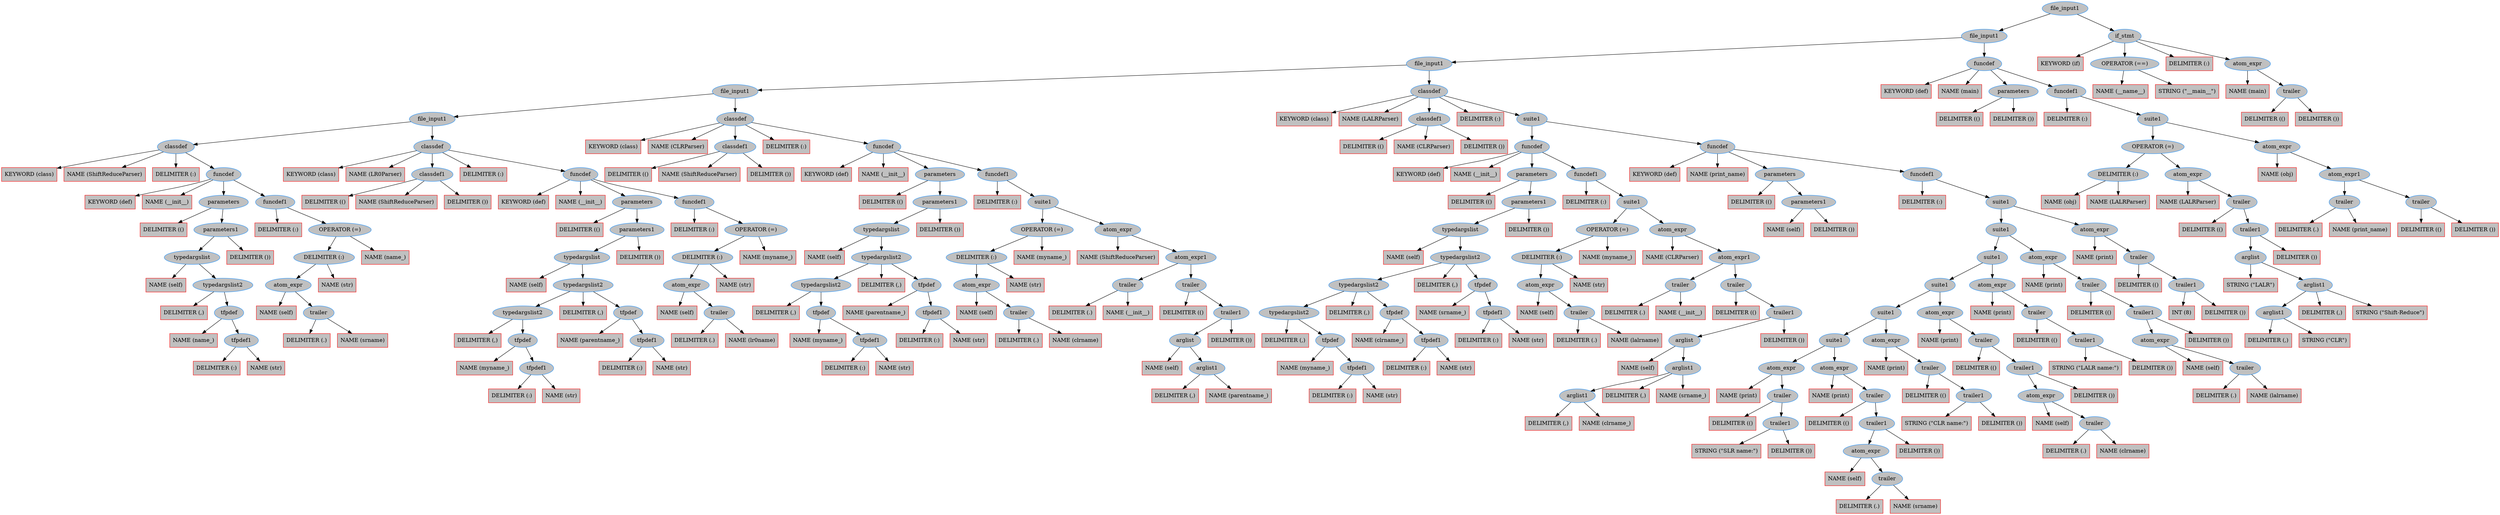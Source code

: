 digraph ParseTree {
"0x57b868eef510"[label="file_input1" shape=ellipse style=filled color="dodgerblue" fillcolor="grey"];

"0x57b868eef510" -> "0x57b868eed8f0";
"0x57b868eed8f0"[label="file_input1" shape=ellipse style=filled color="dodgerblue" fillcolor="grey"];

"0x57b868eed8f0" -> "0x57b868ee9060";
"0x57b868ee9060"[label="file_input1" shape=ellipse style=filled color="dodgerblue" fillcolor="grey"];

"0x57b868ee9060" -> "0x57b868ed6e90";
"0x57b868ed6e90"[label="file_input1" shape=ellipse style=filled color="dodgerblue" fillcolor="grey"];

"0x57b868ed6e90" -> "0x57b868ecfef0";
"0x57b868ecfef0"[label="file_input1" shape=ellipse style=filled color="dodgerblue" fillcolor="grey"];

"0x57b868ecfef0" -> "0x57b868ecac90";
"0x57b868ecac90"[label="classdef" shape=ellipse style=filled color="dodgerblue" fillcolor="grey"];

"0x57b868ecac90" -> "0x57b868eca8e0";
"0x57b868eca8e0"[label="KEYWORD (class)" shape=box style=filled color="red" fillcolor="grey"];

"0x57b868ecac90" -> "0x57b868eca9a0";
"0x57b868eca9a0"[label="NAME (ShiftReduceParser)" shape=box style=filled color="red" fillcolor="grey"];

"0x57b868ecac90" -> "0x57b868ecaac0";
"0x57b868ecaac0"[label="DELIMITER (:)" shape=box style=filled color="red" fillcolor="grey"];

"0x57b868ecac90" -> "0x57b868eca800";
"0x57b868eca800"[label="funcdef" shape=ellipse style=filled color="dodgerblue" fillcolor="grey"];

"0x57b868eca800" -> "0x57b868eca260";
"0x57b868eca260"[label="KEYWORD (def)" shape=box style=filled color="red" fillcolor="grey"];

"0x57b868eca800" -> "0x57b868eca320";
"0x57b868eca320"[label="NAME (__init__)" shape=box style=filled color="red" fillcolor="grey"];

"0x57b868eca800" -> "0x57b868ec80b0";
"0x57b868ec80b0"[label="parameters" shape=ellipse style=filled color="dodgerblue" fillcolor="grey"];

"0x57b868ec80b0" -> "0x57b868ec7ff0";
"0x57b868ec7ff0"[label="DELIMITER (()" shape=box style=filled color="red" fillcolor="grey"];

"0x57b868ec80b0" -> "0x57b868ec7f30";
"0x57b868ec7f30"[label="parameters1" shape=ellipse style=filled color="dodgerblue" fillcolor="grey"];

"0x57b868ec7f30" -> "0x57b868ec7d80";
"0x57b868ec7d80"[label="typedargslist" shape=ellipse style=filled color="dodgerblue" fillcolor="grey"];

"0x57b868ec7d80" -> "0x57b868ec7030";
"0x57b868ec7030"[label="NAME (self)" shape=box style=filled color="red" fillcolor="grey"];

"0x57b868ec7d80" -> "0x57b868ec7c50";
"0x57b868ec7c50"[label="typedargslist2" shape=ellipse style=filled color="dodgerblue" fillcolor="grey"];

"0x57b868ec7c50" -> "0x57b868ec7b90";
"0x57b868ec7b90"[label="DELIMITER (,)" shape=box style=filled color="red" fillcolor="grey"];

"0x57b868ec7c50" -> "0x57b868ec79d0";
"0x57b868ec79d0"[label="tfpdef" shape=ellipse style=filled color="dodgerblue" fillcolor="grey"];

"0x57b868ec79d0" -> "0x57b868ec7910";
"0x57b868ec7910"[label="NAME (name_)" shape=box style=filled color="red" fillcolor="grey"];

"0x57b868ec79d0" -> "0x57b868ec7830";
"0x57b868ec7830"[label="tfpdef1" shape=ellipse style=filled color="dodgerblue" fillcolor="grey"];

"0x57b868ec7830" -> "0x57b868ec7770";
"0x57b868ec7770"[label="DELIMITER (:)" shape=box style=filled color="red" fillcolor="grey"];

"0x57b868ec7830" -> "0x57b868ec7690";
"0x57b868ec7690"[label="NAME (str)" shape=box style=filled color="red" fillcolor="grey"];

"0x57b868ec7f30" -> "0x57b868ec7e70";
"0x57b868ec7e70"[label="DELIMITER ())" shape=box style=filled color="red" fillcolor="grey"];

"0x57b868eca800" -> "0x57b868eca1a0";
"0x57b868eca1a0"[label="funcdef1" shape=ellipse style=filled color="dodgerblue" fillcolor="grey"];

"0x57b868eca1a0" -> "0x57b868eca0e0";
"0x57b868eca0e0"[label="DELIMITER (:)" shape=box style=filled color="red" fillcolor="grey"];

"0x57b868eca1a0" -> "0x57b868ec9fd0";
"0x57b868ec9fd0"[label="OPERATOR (=)" shape=ellipse style=filled color="dodgerblue" fillcolor="grey"];

"0x57b868ec9fd0" -> "0x57b868ec94f0";
"0x57b868ec94f0"[label="DELIMITER (:)" shape=ellipse style=filled color="dodgerblue" fillcolor="grey"];

"0x57b868ec94f0" -> "0x57b868ec89f0";
"0x57b868ec89f0"[label="atom_expr" shape=ellipse style=filled color="dodgerblue" fillcolor="grey"];

"0x57b868ec89f0" -> "0x57b868ec81f0";
"0x57b868ec81f0"[label="NAME (self)" shape=box style=filled color="red" fillcolor="grey"];

"0x57b868ec89f0" -> "0x57b868ec8570";
"0x57b868ec8570"[label="trailer" shape=ellipse style=filled color="dodgerblue" fillcolor="grey"];

"0x57b868ec8570" -> "0x57b868ec82f0";
"0x57b868ec82f0"[label="DELIMITER (.)" shape=box style=filled color="red" fillcolor="grey"];

"0x57b868ec8570" -> "0x57b868ec83b0";
"0x57b868ec83b0"[label="NAME (srname)" shape=box style=filled color="red" fillcolor="grey"];

"0x57b868ec94f0" -> "0x57b868ec8ed0";
"0x57b868ec8ed0"[label="NAME (str)" shape=box style=filled color="red" fillcolor="grey"];

"0x57b868ec9fd0" -> "0x57b868ec9350";
"0x57b868ec9350"[label="NAME (name_)" shape=box style=filled color="red" fillcolor="grey"];

"0x57b868ecfef0" -> "0x57b868ecfd90";
"0x57b868ecfd90"[label="classdef" shape=ellipse style=filled color="dodgerblue" fillcolor="grey"];

"0x57b868ecfd90" -> "0x57b868ecfb50";
"0x57b868ecfb50"[label="KEYWORD (class)" shape=box style=filled color="red" fillcolor="grey"];

"0x57b868ecfd90" -> "0x57b868ecfc10";
"0x57b868ecfc10"[label="NAME (LR0Parser)" shape=box style=filled color="red" fillcolor="grey"];

"0x57b868ecfd90" -> "0x57b868ecb790";
"0x57b868ecb790"[label="classdef1" shape=ellipse style=filled color="dodgerblue" fillcolor="grey"];

"0x57b868ecb790" -> "0x57b868ecb610";
"0x57b868ecb610"[label="DELIMITER (()" shape=box style=filled color="red" fillcolor="grey"];

"0x57b868ecb790" -> "0x57b868ecb530";
"0x57b868ecb530"[label="NAME (ShiftReduceParser)" shape=box style=filled color="red" fillcolor="grey"];

"0x57b868ecb790" -> "0x57b868ecb6d0";
"0x57b868ecb6d0"[label="DELIMITER ())" shape=box style=filled color="red" fillcolor="grey"];

"0x57b868ecfd90" -> "0x57b868ecfcd0";
"0x57b868ecfcd0"[label="DELIMITER (:)" shape=box style=filled color="red" fillcolor="grey"];

"0x57b868ecfd90" -> "0x57b868ecfa70";
"0x57b868ecfa70"[label="funcdef" shape=ellipse style=filled color="dodgerblue" fillcolor="grey"];

"0x57b868ecfa70" -> "0x57b868ecf500";
"0x57b868ecf500"[label="KEYWORD (def)" shape=box style=filled color="red" fillcolor="grey"];

"0x57b868ecfa70" -> "0x57b868ecf5c0";
"0x57b868ecf5c0"[label="NAME (__init__)" shape=box style=filled color="red" fillcolor="grey"];

"0x57b868ecfa70" -> "0x57b868ecd760";
"0x57b868ecd760"[label="parameters" shape=ellipse style=filled color="dodgerblue" fillcolor="grey"];

"0x57b868ecd760" -> "0x57b868ecd6a0";
"0x57b868ecd6a0"[label="DELIMITER (()" shape=box style=filled color="red" fillcolor="grey"];

"0x57b868ecd760" -> "0x57b868ecd5e0";
"0x57b868ecd5e0"[label="parameters1" shape=ellipse style=filled color="dodgerblue" fillcolor="grey"];

"0x57b868ecd5e0" -> "0x57b868ecd430";
"0x57b868ecd430"[label="typedargslist" shape=ellipse style=filled color="dodgerblue" fillcolor="grey"];

"0x57b868ecd430" -> "0x57b868ecbc40";
"0x57b868ecbc40"[label="NAME (self)" shape=box style=filled color="red" fillcolor="grey"];

"0x57b868ecd430" -> "0x57b868ecd320";
"0x57b868ecd320"[label="typedargslist2" shape=ellipse style=filled color="dodgerblue" fillcolor="grey"];

"0x57b868ecd320" -> "0x57b868ecc830";
"0x57b868ecc830"[label="typedargslist2" shape=ellipse style=filled color="dodgerblue" fillcolor="grey"];

"0x57b868ecc830" -> "0x57b868ecc770";
"0x57b868ecc770"[label="DELIMITER (,)" shape=box style=filled color="red" fillcolor="grey"];

"0x57b868ecc830" -> "0x57b868ecc5b0";
"0x57b868ecc5b0"[label="tfpdef" shape=ellipse style=filled color="dodgerblue" fillcolor="grey"];

"0x57b868ecc5b0" -> "0x57b868ecc4f0";
"0x57b868ecc4f0"[label="NAME (myname_)" shape=box style=filled color="red" fillcolor="grey"];

"0x57b868ecc5b0" -> "0x57b868ecc410";
"0x57b868ecc410"[label="tfpdef1" shape=ellipse style=filled color="dodgerblue" fillcolor="grey"];

"0x57b868ecc410" -> "0x57b868ecc350";
"0x57b868ecc350"[label="DELIMITER (:)" shape=box style=filled color="red" fillcolor="grey"];

"0x57b868ecc410" -> "0x57b868ecc270";
"0x57b868ecc270"[label="NAME (str)" shape=box style=filled color="red" fillcolor="grey"];

"0x57b868ecd320" -> "0x57b868ecd260";
"0x57b868ecd260"[label="DELIMITER (,)" shape=box style=filled color="red" fillcolor="grey"];

"0x57b868ecd320" -> "0x57b868ecd050";
"0x57b868ecd050"[label="tfpdef" shape=ellipse style=filled color="dodgerblue" fillcolor="grey"];

"0x57b868ecd050" -> "0x57b868eccf70";
"0x57b868eccf70"[label="NAME (parentname_)" shape=box style=filled color="red" fillcolor="grey"];

"0x57b868ecd050" -> "0x57b868ecce90";
"0x57b868ecce90"[label="tfpdef1" shape=ellipse style=filled color="dodgerblue" fillcolor="grey"];

"0x57b868ecce90" -> "0x57b868eccdd0";
"0x57b868eccdd0"[label="DELIMITER (:)" shape=box style=filled color="red" fillcolor="grey"];

"0x57b868ecce90" -> "0x57b868ecccf0";
"0x57b868ecccf0"[label="NAME (str)" shape=box style=filled color="red" fillcolor="grey"];

"0x57b868ecd5e0" -> "0x57b868ecd520";
"0x57b868ecd520"[label="DELIMITER ())" shape=box style=filled color="red" fillcolor="grey"];

"0x57b868ecfa70" -> "0x57b868ecf440";
"0x57b868ecf440"[label="funcdef1" shape=ellipse style=filled color="dodgerblue" fillcolor="grey"];

"0x57b868ecf440" -> "0x57b868ecf380";
"0x57b868ecf380"[label="DELIMITER (:)" shape=box style=filled color="red" fillcolor="grey"];

"0x57b868ecf440" -> "0x57b868ecf270";
"0x57b868ecf270"[label="OPERATOR (=)" shape=ellipse style=filled color="dodgerblue" fillcolor="grey"];

"0x57b868ecf270" -> "0x57b868ecebe0";
"0x57b868ecebe0"[label="DELIMITER (:)" shape=ellipse style=filled color="dodgerblue" fillcolor="grey"];

"0x57b868ecebe0" -> "0x57b868ece0a0";
"0x57b868ece0a0"[label="atom_expr" shape=ellipse style=filled color="dodgerblue" fillcolor="grey"];

"0x57b868ece0a0" -> "0x57b868ecd8a0";
"0x57b868ecd8a0"[label="NAME (self)" shape=box style=filled color="red" fillcolor="grey"];

"0x57b868ece0a0" -> "0x57b868ecdc20";
"0x57b868ecdc20"[label="trailer" shape=ellipse style=filled color="dodgerblue" fillcolor="grey"];

"0x57b868ecdc20" -> "0x57b868ecd9a0";
"0x57b868ecd9a0"[label="DELIMITER (.)" shape=box style=filled color="red" fillcolor="grey"];

"0x57b868ecdc20" -> "0x57b868ecda60";
"0x57b868ecda60"[label="NAME (lr0name)" shape=box style=filled color="red" fillcolor="grey"];

"0x57b868ecebe0" -> "0x57b868ece580";
"0x57b868ece580"[label="NAME (str)" shape=box style=filled color="red" fillcolor="grey"];

"0x57b868ecf270" -> "0x57b868ecea40";
"0x57b868ecea40"[label="NAME (myname_)" shape=box style=filled color="red" fillcolor="grey"];

"0x57b868ed6e90" -> "0x57b868ed6d80";
"0x57b868ed6d80"[label="classdef" shape=ellipse style=filled color="dodgerblue" fillcolor="grey"];

"0x57b868ed6d80" -> "0x57b868ed6b40";
"0x57b868ed6b40"[label="KEYWORD (class)" shape=box style=filled color="red" fillcolor="grey"];

"0x57b868ed6d80" -> "0x57b868ed6c00";
"0x57b868ed6c00"[label="NAME (CLRParser)" shape=box style=filled color="red" fillcolor="grey"];

"0x57b868ed6d80" -> "0x57b868ed0a60";
"0x57b868ed0a60"[label="classdef1" shape=ellipse style=filled color="dodgerblue" fillcolor="grey"];

"0x57b868ed0a60" -> "0x57b868ed08e0";
"0x57b868ed08e0"[label="DELIMITER (()" shape=box style=filled color="red" fillcolor="grey"];

"0x57b868ed0a60" -> "0x57b868ed0800";
"0x57b868ed0800"[label="NAME (ShiftReduceParser)" shape=box style=filled color="red" fillcolor="grey"];

"0x57b868ed0a60" -> "0x57b868ed09a0";
"0x57b868ed09a0"[label="DELIMITER ())" shape=box style=filled color="red" fillcolor="grey"];

"0x57b868ed6d80" -> "0x57b868ed6cc0";
"0x57b868ed6cc0"[label="DELIMITER (:)" shape=box style=filled color="red" fillcolor="grey"];

"0x57b868ed6d80" -> "0x57b868ed6a60";
"0x57b868ed6a60"[label="funcdef" shape=ellipse style=filled color="dodgerblue" fillcolor="grey"];

"0x57b868ed6a60" -> "0x57b868ed64f0";
"0x57b868ed64f0"[label="KEYWORD (def)" shape=box style=filled color="red" fillcolor="grey"];

"0x57b868ed6a60" -> "0x57b868ed65b0";
"0x57b868ed65b0"[label="NAME (__init__)" shape=box style=filled color="red" fillcolor="grey"];

"0x57b868ed6a60" -> "0x57b868ed2a30";
"0x57b868ed2a30"[label="parameters" shape=ellipse style=filled color="dodgerblue" fillcolor="grey"];

"0x57b868ed2a30" -> "0x57b868ed2970";
"0x57b868ed2970"[label="DELIMITER (()" shape=box style=filled color="red" fillcolor="grey"];

"0x57b868ed2a30" -> "0x57b868ed28b0";
"0x57b868ed28b0"[label="parameters1" shape=ellipse style=filled color="dodgerblue" fillcolor="grey"];

"0x57b868ed28b0" -> "0x57b868ed2700";
"0x57b868ed2700"[label="typedargslist" shape=ellipse style=filled color="dodgerblue" fillcolor="grey"];

"0x57b868ed2700" -> "0x57b868ed0f10";
"0x57b868ed0f10"[label="NAME (self)" shape=box style=filled color="red" fillcolor="grey"];

"0x57b868ed2700" -> "0x57b868ed25f0";
"0x57b868ed25f0"[label="typedargslist2" shape=ellipse style=filled color="dodgerblue" fillcolor="grey"];

"0x57b868ed25f0" -> "0x57b868ed1b00";
"0x57b868ed1b00"[label="typedargslist2" shape=ellipse style=filled color="dodgerblue" fillcolor="grey"];

"0x57b868ed1b00" -> "0x57b868ed1a40";
"0x57b868ed1a40"[label="DELIMITER (,)" shape=box style=filled color="red" fillcolor="grey"];

"0x57b868ed1b00" -> "0x57b868ed1880";
"0x57b868ed1880"[label="tfpdef" shape=ellipse style=filled color="dodgerblue" fillcolor="grey"];

"0x57b868ed1880" -> "0x57b868ed17c0";
"0x57b868ed17c0"[label="NAME (myname_)" shape=box style=filled color="red" fillcolor="grey"];

"0x57b868ed1880" -> "0x57b868ed16e0";
"0x57b868ed16e0"[label="tfpdef1" shape=ellipse style=filled color="dodgerblue" fillcolor="grey"];

"0x57b868ed16e0" -> "0x57b868ed1620";
"0x57b868ed1620"[label="DELIMITER (:)" shape=box style=filled color="red" fillcolor="grey"];

"0x57b868ed16e0" -> "0x57b868ed1540";
"0x57b868ed1540"[label="NAME (str)" shape=box style=filled color="red" fillcolor="grey"];

"0x57b868ed25f0" -> "0x57b868ed2530";
"0x57b868ed2530"[label="DELIMITER (,)" shape=box style=filled color="red" fillcolor="grey"];

"0x57b868ed25f0" -> "0x57b868ed2320";
"0x57b868ed2320"[label="tfpdef" shape=ellipse style=filled color="dodgerblue" fillcolor="grey"];

"0x57b868ed2320" -> "0x57b868ed2240";
"0x57b868ed2240"[label="NAME (parentname_)" shape=box style=filled color="red" fillcolor="grey"];

"0x57b868ed2320" -> "0x57b868ed2160";
"0x57b868ed2160"[label="tfpdef1" shape=ellipse style=filled color="dodgerblue" fillcolor="grey"];

"0x57b868ed2160" -> "0x57b868ed20a0";
"0x57b868ed20a0"[label="DELIMITER (:)" shape=box style=filled color="red" fillcolor="grey"];

"0x57b868ed2160" -> "0x57b868ed1fc0";
"0x57b868ed1fc0"[label="NAME (str)" shape=box style=filled color="red" fillcolor="grey"];

"0x57b868ed28b0" -> "0x57b868ed27f0";
"0x57b868ed27f0"[label="DELIMITER ())" shape=box style=filled color="red" fillcolor="grey"];

"0x57b868ed6a60" -> "0x57b868ed6430";
"0x57b868ed6430"[label="funcdef1" shape=ellipse style=filled color="dodgerblue" fillcolor="grey"];

"0x57b868ed6430" -> "0x57b868ed6370";
"0x57b868ed6370"[label="DELIMITER (:)" shape=box style=filled color="red" fillcolor="grey"];

"0x57b868ed6430" -> "0x57b868ed6240";
"0x57b868ed6240"[label="suite1" shape=ellipse style=filled color="dodgerblue" fillcolor="grey"];

"0x57b868ed6240" -> "0x57b868ed4220";
"0x57b868ed4220"[label="OPERATOR (=)" shape=ellipse style=filled color="dodgerblue" fillcolor="grey"];

"0x57b868ed4220" -> "0x57b868ed3e70";
"0x57b868ed3e70"[label="DELIMITER (:)" shape=ellipse style=filled color="dodgerblue" fillcolor="grey"];

"0x57b868ed3e70" -> "0x57b868ed3370";
"0x57b868ed3370"[label="atom_expr" shape=ellipse style=filled color="dodgerblue" fillcolor="grey"];

"0x57b868ed3370" -> "0x57b868ed2b70";
"0x57b868ed2b70"[label="NAME (self)" shape=box style=filled color="red" fillcolor="grey"];

"0x57b868ed3370" -> "0x57b868ed2ef0";
"0x57b868ed2ef0"[label="trailer" shape=ellipse style=filled color="dodgerblue" fillcolor="grey"];

"0x57b868ed2ef0" -> "0x57b868ed2c70";
"0x57b868ed2c70"[label="DELIMITER (.)" shape=box style=filled color="red" fillcolor="grey"];

"0x57b868ed2ef0" -> "0x57b868ed2d30";
"0x57b868ed2d30"[label="NAME (clrname)" shape=box style=filled color="red" fillcolor="grey"];

"0x57b868ed3e70" -> "0x57b868ed3850";
"0x57b868ed3850"[label="NAME (str)" shape=box style=filled color="red" fillcolor="grey"];

"0x57b868ed4220" -> "0x57b868ed3cd0";
"0x57b868ed3cd0"[label="NAME (myname_)" shape=box style=filled color="red" fillcolor="grey"];

"0x57b868ed6240" -> "0x57b868ed5e30";
"0x57b868ed5e30"[label="atom_expr" shape=ellipse style=filled color="dodgerblue" fillcolor="grey"];

"0x57b868ed5e30" -> "0x57b868ed4330";
"0x57b868ed4330"[label="NAME (ShiftReduceParser)" shape=box style=filled color="red" fillcolor="grey"];

"0x57b868ed5e30" -> "0x57b868ed56d0";
"0x57b868ed56d0"[label="atom_expr1" shape=ellipse style=filled color="dodgerblue" fillcolor="grey"];

"0x57b868ed56d0" -> "0x57b868ed4700";
"0x57b868ed4700"[label="trailer" shape=ellipse style=filled color="dodgerblue" fillcolor="grey"];

"0x57b868ed4700" -> "0x57b868ed4480";
"0x57b868ed4480"[label="DELIMITER (.)" shape=box style=filled color="red" fillcolor="grey"];

"0x57b868ed4700" -> "0x57b868ed4540";
"0x57b868ed4540"[label="NAME (__init__)" shape=box style=filled color="red" fillcolor="grey"];

"0x57b868ed56d0" -> "0x57b868ed55f0";
"0x57b868ed55f0"[label="trailer" shape=ellipse style=filled color="dodgerblue" fillcolor="grey"];

"0x57b868ed55f0" -> "0x57b868ed5530";
"0x57b868ed5530"[label="DELIMITER (()" shape=box style=filled color="red" fillcolor="grey"];

"0x57b868ed55f0" -> "0x57b868ed5470";
"0x57b868ed5470"[label="trailer1" shape=ellipse style=filled color="dodgerblue" fillcolor="grey"];

"0x57b868ed5470" -> "0x57b868ed52c0";
"0x57b868ed52c0"[label="arglist" shape=ellipse style=filled color="dodgerblue" fillcolor="grey"];

"0x57b868ed52c0" -> "0x57b868ed4ba0";
"0x57b868ed4ba0"[label="NAME (self)" shape=box style=filled color="red" fillcolor="grey"];

"0x57b868ed52c0" -> "0x57b868ed51e0";
"0x57b868ed51e0"[label="arglist1" shape=ellipse style=filled color="dodgerblue" fillcolor="grey"];

"0x57b868ed51e0" -> "0x57b868ed5120";
"0x57b868ed5120"[label="DELIMITER (,)" shape=box style=filled color="red" fillcolor="grey"];

"0x57b868ed51e0" -> "0x57b868ed5040";
"0x57b868ed5040"[label="NAME (parentname_)" shape=box style=filled color="red" fillcolor="grey"];

"0x57b868ed5470" -> "0x57b868ed53b0";
"0x57b868ed53b0"[label="DELIMITER ())" shape=box style=filled color="red" fillcolor="grey"];

"0x57b868ee9060" -> "0x57b868ee8f00";
"0x57b868ee8f00"[label="classdef" shape=ellipse style=filled color="dodgerblue" fillcolor="grey"];

"0x57b868ee8f00" -> "0x57b868ee8cc0";
"0x57b868ee8cc0"[label="KEYWORD (class)" shape=box style=filled color="red" fillcolor="grey"];

"0x57b868ee8f00" -> "0x57b868ee8d80";
"0x57b868ee8d80"[label="NAME (LALRParser)" shape=box style=filled color="red" fillcolor="grey"];

"0x57b868ee8f00" -> "0x57b868ed7ac0";
"0x57b868ed7ac0"[label="classdef1" shape=ellipse style=filled color="dodgerblue" fillcolor="grey"];

"0x57b868ed7ac0" -> "0x57b868ed7940";
"0x57b868ed7940"[label="DELIMITER (()" shape=box style=filled color="red" fillcolor="grey"];

"0x57b868ed7ac0" -> "0x57b868ed7880";
"0x57b868ed7880"[label="NAME (CLRParser)" shape=box style=filled color="red" fillcolor="grey"];

"0x57b868ed7ac0" -> "0x57b868ed7a00";
"0x57b868ed7a00"[label="DELIMITER ())" shape=box style=filled color="red" fillcolor="grey"];

"0x57b868ee8f00" -> "0x57b868ee8e40";
"0x57b868ee8e40"[label="DELIMITER (:)" shape=box style=filled color="red" fillcolor="grey"];

"0x57b868ee8f00" -> "0x57b868ee8bc0";
"0x57b868ee8bc0"[label="suite1" shape=ellipse style=filled color="dodgerblue" fillcolor="grey"];

"0x57b868ee8bc0" -> "0x57b868ede700";
"0x57b868ede700"[label="funcdef" shape=ellipse style=filled color="dodgerblue" fillcolor="grey"];

"0x57b868ede700" -> "0x57b868ede580";
"0x57b868ede580"[label="KEYWORD (def)" shape=box style=filled color="red" fillcolor="grey"];

"0x57b868ede700" -> "0x57b868ede640";
"0x57b868ede640"[label="NAME (__init__)" shape=box style=filled color="red" fillcolor="grey"];

"0x57b868ede700" -> "0x57b868eda500";
"0x57b868eda500"[label="parameters" shape=ellipse style=filled color="dodgerblue" fillcolor="grey"];

"0x57b868eda500" -> "0x57b868eda440";
"0x57b868eda440"[label="DELIMITER (()" shape=box style=filled color="red" fillcolor="grey"];

"0x57b868eda500" -> "0x57b868eda380";
"0x57b868eda380"[label="parameters1" shape=ellipse style=filled color="dodgerblue" fillcolor="grey"];

"0x57b868eda380" -> "0x57b868eda1d0";
"0x57b868eda1d0"[label="typedargslist" shape=ellipse style=filled color="dodgerblue" fillcolor="grey"];

"0x57b868eda1d0" -> "0x57b868ed7f80";
"0x57b868ed7f80"[label="NAME (self)" shape=box style=filled color="red" fillcolor="grey"];

"0x57b868eda1d0" -> "0x57b868eda0e0";
"0x57b868eda0e0"[label="typedargslist2" shape=ellipse style=filled color="dodgerblue" fillcolor="grey"];

"0x57b868eda0e0" -> "0x57b868ed9620";
"0x57b868ed9620"[label="typedargslist2" shape=ellipse style=filled color="dodgerblue" fillcolor="grey"];

"0x57b868ed9620" -> "0x57b868ed8b70";
"0x57b868ed8b70"[label="typedargslist2" shape=ellipse style=filled color="dodgerblue" fillcolor="grey"];

"0x57b868ed8b70" -> "0x57b868ed8ab0";
"0x57b868ed8ab0"[label="DELIMITER (,)" shape=box style=filled color="red" fillcolor="grey"];

"0x57b868ed8b70" -> "0x57b868ed88f0";
"0x57b868ed88f0"[label="tfpdef" shape=ellipse style=filled color="dodgerblue" fillcolor="grey"];

"0x57b868ed88f0" -> "0x57b868ed8830";
"0x57b868ed8830"[label="NAME (myname_)" shape=box style=filled color="red" fillcolor="grey"];

"0x57b868ed88f0" -> "0x57b868ed8750";
"0x57b868ed8750"[label="tfpdef1" shape=ellipse style=filled color="dodgerblue" fillcolor="grey"];

"0x57b868ed8750" -> "0x57b868ed8690";
"0x57b868ed8690"[label="DELIMITER (:)" shape=box style=filled color="red" fillcolor="grey"];

"0x57b868ed8750" -> "0x57b868ed85b0";
"0x57b868ed85b0"[label="NAME (str)" shape=box style=filled color="red" fillcolor="grey"];

"0x57b868ed9620" -> "0x57b868ed9560";
"0x57b868ed9560"[label="DELIMITER (,)" shape=box style=filled color="red" fillcolor="grey"];

"0x57b868ed9620" -> "0x57b868ed93a0";
"0x57b868ed93a0"[label="tfpdef" shape=ellipse style=filled color="dodgerblue" fillcolor="grey"];

"0x57b868ed93a0" -> "0x57b868ed92e0";
"0x57b868ed92e0"[label="NAME (clrname_)" shape=box style=filled color="red" fillcolor="grey"];

"0x57b868ed93a0" -> "0x57b868ed9200";
"0x57b868ed9200"[label="tfpdef1" shape=ellipse style=filled color="dodgerblue" fillcolor="grey"];

"0x57b868ed9200" -> "0x57b868ed9140";
"0x57b868ed9140"[label="DELIMITER (:)" shape=box style=filled color="red" fillcolor="grey"];

"0x57b868ed9200" -> "0x57b868ed9060";
"0x57b868ed9060"[label="NAME (str)" shape=box style=filled color="red" fillcolor="grey"];

"0x57b868eda0e0" -> "0x57b868eda020";
"0x57b868eda020"[label="DELIMITER (,)" shape=box style=filled color="red" fillcolor="grey"];

"0x57b868eda0e0" -> "0x57b868ed9e30";
"0x57b868ed9e30"[label="tfpdef" shape=ellipse style=filled color="dodgerblue" fillcolor="grey"];

"0x57b868ed9e30" -> "0x57b868ed9d70";
"0x57b868ed9d70"[label="NAME (srname_)" shape=box style=filled color="red" fillcolor="grey"];

"0x57b868ed9e30" -> "0x57b868ed9c90";
"0x57b868ed9c90"[label="tfpdef1" shape=ellipse style=filled color="dodgerblue" fillcolor="grey"];

"0x57b868ed9c90" -> "0x57b868ed9bd0";
"0x57b868ed9bd0"[label="DELIMITER (:)" shape=box style=filled color="red" fillcolor="grey"];

"0x57b868ed9c90" -> "0x57b868ed9af0";
"0x57b868ed9af0"[label="NAME (str)" shape=box style=filled color="red" fillcolor="grey"];

"0x57b868eda380" -> "0x57b868eda2c0";
"0x57b868eda2c0"[label="DELIMITER ())" shape=box style=filled color="red" fillcolor="grey"];

"0x57b868ede700" -> "0x57b868ede4c0";
"0x57b868ede4c0"[label="funcdef1" shape=ellipse style=filled color="dodgerblue" fillcolor="grey"];

"0x57b868ede4c0" -> "0x57b868ede400";
"0x57b868ede400"[label="DELIMITER (:)" shape=box style=filled color="red" fillcolor="grey"];

"0x57b868ede4c0" -> "0x57b868ede2d0";
"0x57b868ede2d0"[label="suite1" shape=ellipse style=filled color="dodgerblue" fillcolor="grey"];

"0x57b868ede2d0" -> "0x57b868edbcf0";
"0x57b868edbcf0"[label="OPERATOR (=)" shape=ellipse style=filled color="dodgerblue" fillcolor="grey"];

"0x57b868edbcf0" -> "0x57b868edb940";
"0x57b868edb940"[label="DELIMITER (:)" shape=ellipse style=filled color="dodgerblue" fillcolor="grey"];

"0x57b868edb940" -> "0x57b868edae40";
"0x57b868edae40"[label="atom_expr" shape=ellipse style=filled color="dodgerblue" fillcolor="grey"];

"0x57b868edae40" -> "0x57b868eda640";
"0x57b868eda640"[label="NAME (self)" shape=box style=filled color="red" fillcolor="grey"];

"0x57b868edae40" -> "0x57b868eda9c0";
"0x57b868eda9c0"[label="trailer" shape=ellipse style=filled color="dodgerblue" fillcolor="grey"];

"0x57b868eda9c0" -> "0x57b868eda740";
"0x57b868eda740"[label="DELIMITER (.)" shape=box style=filled color="red" fillcolor="grey"];

"0x57b868eda9c0" -> "0x57b868eda800";
"0x57b868eda800"[label="NAME (lalrname)" shape=box style=filled color="red" fillcolor="grey"];

"0x57b868edb940" -> "0x57b868edb320";
"0x57b868edb320"[label="NAME (str)" shape=box style=filled color="red" fillcolor="grey"];

"0x57b868edbcf0" -> "0x57b868edb7a0";
"0x57b868edb7a0"[label="NAME (myname_)" shape=box style=filled color="red" fillcolor="grey"];

"0x57b868ede2d0" -> "0x57b868eddec0";
"0x57b868eddec0"[label="atom_expr" shape=ellipse style=filled color="dodgerblue" fillcolor="grey"];

"0x57b868eddec0" -> "0x57b868edbdd0";
"0x57b868edbdd0"[label="NAME (CLRParser)" shape=box style=filled color="red" fillcolor="grey"];

"0x57b868eddec0" -> "0x57b868edd760";
"0x57b868edd760"[label="atom_expr1" shape=ellipse style=filled color="dodgerblue" fillcolor="grey"];

"0x57b868edd760" -> "0x57b868edc150";
"0x57b868edc150"[label="trailer" shape=ellipse style=filled color="dodgerblue" fillcolor="grey"];

"0x57b868edc150" -> "0x57b868edbed0";
"0x57b868edbed0"[label="DELIMITER (.)" shape=box style=filled color="red" fillcolor="grey"];

"0x57b868edc150" -> "0x57b868edbf90";
"0x57b868edbf90"[label="NAME (__init__)" shape=box style=filled color="red" fillcolor="grey"];

"0x57b868edd760" -> "0x57b868edd680";
"0x57b868edd680"[label="trailer" shape=ellipse style=filled color="dodgerblue" fillcolor="grey"];

"0x57b868edd680" -> "0x57b868edd5c0";
"0x57b868edd5c0"[label="DELIMITER (()" shape=box style=filled color="red" fillcolor="grey"];

"0x57b868edd680" -> "0x57b868edd500";
"0x57b868edd500"[label="trailer1" shape=ellipse style=filled color="dodgerblue" fillcolor="grey"];

"0x57b868edd500" -> "0x57b868edd350";
"0x57b868edd350"[label="arglist" shape=ellipse style=filled color="dodgerblue" fillcolor="grey"];

"0x57b868edd350" -> "0x57b868edc5f0";
"0x57b868edc5f0"[label="NAME (self)" shape=box style=filled color="red" fillcolor="grey"];

"0x57b868edd350" -> "0x57b868edd240";
"0x57b868edd240"[label="arglist1" shape=ellipse style=filled color="dodgerblue" fillcolor="grey"];

"0x57b868edd240" -> "0x57b868edcc10";
"0x57b868edcc10"[label="arglist1" shape=ellipse style=filled color="dodgerblue" fillcolor="grey"];

"0x57b868edcc10" -> "0x57b868edcb50";
"0x57b868edcb50"[label="DELIMITER (,)" shape=box style=filled color="red" fillcolor="grey"];

"0x57b868edcc10" -> "0x57b868edca70";
"0x57b868edca70"[label="NAME (clrname_)" shape=box style=filled color="red" fillcolor="grey"];

"0x57b868edd240" -> "0x57b868edd180";
"0x57b868edd180"[label="DELIMITER (,)" shape=box style=filled color="red" fillcolor="grey"];

"0x57b868edd240" -> "0x57b868edd0a0";
"0x57b868edd0a0"[label="NAME (srname_)" shape=box style=filled color="red" fillcolor="grey"];

"0x57b868edd500" -> "0x57b868edd440";
"0x57b868edd440"[label="DELIMITER ())" shape=box style=filled color="red" fillcolor="grey"];

"0x57b868ee8bc0" -> "0x57b868ee8750";
"0x57b868ee8750"[label="funcdef" shape=ellipse style=filled color="dodgerblue" fillcolor="grey"];

"0x57b868ee8750" -> "0x57b868ee85b0";
"0x57b868ee85b0"[label="KEYWORD (def)" shape=box style=filled color="red" fillcolor="grey"];

"0x57b868ee8750" -> "0x57b868ee8670";
"0x57b868ee8670"[label="NAME (print_name)" shape=box style=filled color="red" fillcolor="grey"];

"0x57b868ee8750" -> "0x57b868edf160";
"0x57b868edf160"[label="parameters" shape=ellipse style=filled color="dodgerblue" fillcolor="grey"];

"0x57b868edf160" -> "0x57b868edf0a0";
"0x57b868edf0a0"[label="DELIMITER (()" shape=box style=filled color="red" fillcolor="grey"];

"0x57b868edf160" -> "0x57b868edefe0";
"0x57b868edefe0"[label="parameters1" shape=ellipse style=filled color="dodgerblue" fillcolor="grey"];

"0x57b868edefe0" -> "0x57b868edee10";
"0x57b868edee10"[label="NAME (self)" shape=box style=filled color="red" fillcolor="grey"];

"0x57b868edefe0" -> "0x57b868edef20";
"0x57b868edef20"[label="DELIMITER ())" shape=box style=filled color="red" fillcolor="grey"];

"0x57b868ee8750" -> "0x57b868ee84f0";
"0x57b868ee84f0"[label="funcdef1" shape=ellipse style=filled color="dodgerblue" fillcolor="grey"];

"0x57b868ee84f0" -> "0x57b868ee8430";
"0x57b868ee8430"[label="DELIMITER (:)" shape=box style=filled color="red" fillcolor="grey"];

"0x57b868ee84f0" -> "0x57b868ee8300";
"0x57b868ee8300"[label="suite1" shape=ellipse style=filled color="dodgerblue" fillcolor="grey"];

"0x57b868ee8300" -> "0x57b868ee6d20";
"0x57b868ee6d20"[label="suite1" shape=ellipse style=filled color="dodgerblue" fillcolor="grey"];

"0x57b868ee6d20" -> "0x57b868ee56c0";
"0x57b868ee56c0"[label="suite1" shape=ellipse style=filled color="dodgerblue" fillcolor="grey"];

"0x57b868ee56c0" -> "0x57b868ee43c0";
"0x57b868ee43c0"[label="suite1" shape=ellipse style=filled color="dodgerblue" fillcolor="grey"];

"0x57b868ee43c0" -> "0x57b868ee2d60";
"0x57b868ee2d60"[label="suite1" shape=ellipse style=filled color="dodgerblue" fillcolor="grey"];

"0x57b868ee2d60" -> "0x57b868ee1a60";
"0x57b868ee1a60"[label="suite1" shape=ellipse style=filled color="dodgerblue" fillcolor="grey"];

"0x57b868ee1a60" -> "0x57b868ee03d0";
"0x57b868ee03d0"[label="atom_expr" shape=ellipse style=filled color="dodgerblue" fillcolor="grey"];

"0x57b868ee03d0" -> "0x57b868edf2a0";
"0x57b868edf2a0"[label="NAME (print)" shape=box style=filled color="red" fillcolor="grey"];

"0x57b868ee03d0" -> "0x57b868edfc70";
"0x57b868edfc70"[label="trailer" shape=ellipse style=filled color="dodgerblue" fillcolor="grey"];

"0x57b868edfc70" -> "0x57b868edfad0";
"0x57b868edfad0"[label="DELIMITER (()" shape=box style=filled color="red" fillcolor="grey"];

"0x57b868edfc70" -> "0x57b868edfa10";
"0x57b868edfa10"[label="trailer1" shape=ellipse style=filled color="dodgerblue" fillcolor="grey"];

"0x57b868edfa10" -> "0x57b868edf840";
"0x57b868edf840"[label="STRING (\"SLR name:\")" shape=box style=filled color="red" fillcolor="grey"];

"0x57b868edfa10" -> "0x57b868edf950";
"0x57b868edf950"[label="DELIMITER ())" shape=box style=filled color="red" fillcolor="grey"];

"0x57b868ee1a60" -> "0x57b868ee1950";
"0x57b868ee1950"[label="atom_expr" shape=ellipse style=filled color="dodgerblue" fillcolor="grey"];

"0x57b868ee1950" -> "0x57b868ee04e0";
"0x57b868ee04e0"[label="NAME (print)" shape=box style=filled color="red" fillcolor="grey"];

"0x57b868ee1950" -> "0x57b868ee11f0";
"0x57b868ee11f0"[label="trailer" shape=ellipse style=filled color="dodgerblue" fillcolor="grey"];

"0x57b868ee11f0" -> "0x57b868ee1050";
"0x57b868ee1050"[label="DELIMITER (()" shape=box style=filled color="red" fillcolor="grey"];

"0x57b868ee11f0" -> "0x57b868ee0f90";
"0x57b868ee0f90"[label="trailer1" shape=ellipse style=filled color="dodgerblue" fillcolor="grey"];

"0x57b868ee0f90" -> "0x57b868ee0dc0";
"0x57b868ee0dc0"[label="atom_expr" shape=ellipse style=filled color="dodgerblue" fillcolor="grey"];

"0x57b868ee0dc0" -> "0x57b868ee05c0";
"0x57b868ee05c0"[label="NAME (self)" shape=box style=filled color="red" fillcolor="grey"];

"0x57b868ee0dc0" -> "0x57b868ee0940";
"0x57b868ee0940"[label="trailer" shape=ellipse style=filled color="dodgerblue" fillcolor="grey"];

"0x57b868ee0940" -> "0x57b868ee06c0";
"0x57b868ee06c0"[label="DELIMITER (.)" shape=box style=filled color="red" fillcolor="grey"];

"0x57b868ee0940" -> "0x57b868ee0780";
"0x57b868ee0780"[label="NAME (srname)" shape=box style=filled color="red" fillcolor="grey"];

"0x57b868ee0f90" -> "0x57b868ee0ed0";
"0x57b868ee0ed0"[label="DELIMITER ())" shape=box style=filled color="red" fillcolor="grey"];

"0x57b868ee2d60" -> "0x57b868ee2c50";
"0x57b868ee2c50"[label="atom_expr" shape=ellipse style=filled color="dodgerblue" fillcolor="grey"];

"0x57b868ee2c50" -> "0x57b868ee1b20";
"0x57b868ee1b20"[label="NAME (print)" shape=box style=filled color="red" fillcolor="grey"];

"0x57b868ee2c50" -> "0x57b868ee24f0";
"0x57b868ee24f0"[label="trailer" shape=ellipse style=filled color="dodgerblue" fillcolor="grey"];

"0x57b868ee24f0" -> "0x57b868ee2350";
"0x57b868ee2350"[label="DELIMITER (()" shape=box style=filled color="red" fillcolor="grey"];

"0x57b868ee24f0" -> "0x57b868ee2290";
"0x57b868ee2290"[label="trailer1" shape=ellipse style=filled color="dodgerblue" fillcolor="grey"];

"0x57b868ee2290" -> "0x57b868ee20c0";
"0x57b868ee20c0"[label="STRING (\"CLR name:\")" shape=box style=filled color="red" fillcolor="grey"];

"0x57b868ee2290" -> "0x57b868ee21d0";
"0x57b868ee21d0"[label="DELIMITER ())" shape=box style=filled color="red" fillcolor="grey"];

"0x57b868ee43c0" -> "0x57b868ee42b0";
"0x57b868ee42b0"[label="atom_expr" shape=ellipse style=filled color="dodgerblue" fillcolor="grey"];

"0x57b868ee42b0" -> "0x57b868ee2e20";
"0x57b868ee2e20"[label="NAME (print)" shape=box style=filled color="red" fillcolor="grey"];

"0x57b868ee42b0" -> "0x57b868ee3b50";
"0x57b868ee3b50"[label="trailer" shape=ellipse style=filled color="dodgerblue" fillcolor="grey"];

"0x57b868ee3b50" -> "0x57b868ee39b0";
"0x57b868ee39b0"[label="DELIMITER (()" shape=box style=filled color="red" fillcolor="grey"];

"0x57b868ee3b50" -> "0x57b868ee38f0";
"0x57b868ee38f0"[label="trailer1" shape=ellipse style=filled color="dodgerblue" fillcolor="grey"];

"0x57b868ee38f0" -> "0x57b868ee3720";
"0x57b868ee3720"[label="atom_expr" shape=ellipse style=filled color="dodgerblue" fillcolor="grey"];

"0x57b868ee3720" -> "0x57b868ee2f20";
"0x57b868ee2f20"[label="NAME (self)" shape=box style=filled color="red" fillcolor="grey"];

"0x57b868ee3720" -> "0x57b868ee32a0";
"0x57b868ee32a0"[label="trailer" shape=ellipse style=filled color="dodgerblue" fillcolor="grey"];

"0x57b868ee32a0" -> "0x57b868ee3020";
"0x57b868ee3020"[label="DELIMITER (.)" shape=box style=filled color="red" fillcolor="grey"];

"0x57b868ee32a0" -> "0x57b868ee30e0";
"0x57b868ee30e0"[label="NAME (clrname)" shape=box style=filled color="red" fillcolor="grey"];

"0x57b868ee38f0" -> "0x57b868ee3830";
"0x57b868ee3830"[label="DELIMITER ())" shape=box style=filled color="red" fillcolor="grey"];

"0x57b868ee56c0" -> "0x57b868ee55b0";
"0x57b868ee55b0"[label="atom_expr" shape=ellipse style=filled color="dodgerblue" fillcolor="grey"];

"0x57b868ee55b0" -> "0x57b868ee4480";
"0x57b868ee4480"[label="NAME (print)" shape=box style=filled color="red" fillcolor="grey"];

"0x57b868ee55b0" -> "0x57b868ee4e50";
"0x57b868ee4e50"[label="trailer" shape=ellipse style=filled color="dodgerblue" fillcolor="grey"];

"0x57b868ee4e50" -> "0x57b868ee4cb0";
"0x57b868ee4cb0"[label="DELIMITER (()" shape=box style=filled color="red" fillcolor="grey"];

"0x57b868ee4e50" -> "0x57b868ee4bf0";
"0x57b868ee4bf0"[label="trailer1" shape=ellipse style=filled color="dodgerblue" fillcolor="grey"];

"0x57b868ee4bf0" -> "0x57b868ee4a20";
"0x57b868ee4a20"[label="STRING (\"LALR name:\")" shape=box style=filled color="red" fillcolor="grey"];

"0x57b868ee4bf0" -> "0x57b868ee4b30";
"0x57b868ee4b30"[label="DELIMITER ())" shape=box style=filled color="red" fillcolor="grey"];

"0x57b868ee6d20" -> "0x57b868ee6c10";
"0x57b868ee6c10"[label="atom_expr" shape=ellipse style=filled color="dodgerblue" fillcolor="grey"];

"0x57b868ee6c10" -> "0x57b868ee5780";
"0x57b868ee5780"[label="NAME (print)" shape=box style=filled color="red" fillcolor="grey"];

"0x57b868ee6c10" -> "0x57b868ee64b0";
"0x57b868ee64b0"[label="trailer" shape=ellipse style=filled color="dodgerblue" fillcolor="grey"];

"0x57b868ee64b0" -> "0x57b868ee6310";
"0x57b868ee6310"[label="DELIMITER (()" shape=box style=filled color="red" fillcolor="grey"];

"0x57b868ee64b0" -> "0x57b868ee6250";
"0x57b868ee6250"[label="trailer1" shape=ellipse style=filled color="dodgerblue" fillcolor="grey"];

"0x57b868ee6250" -> "0x57b868ee6080";
"0x57b868ee6080"[label="atom_expr" shape=ellipse style=filled color="dodgerblue" fillcolor="grey"];

"0x57b868ee6080" -> "0x57b868ee5880";
"0x57b868ee5880"[label="NAME (self)" shape=box style=filled color="red" fillcolor="grey"];

"0x57b868ee6080" -> "0x57b868ee5c00";
"0x57b868ee5c00"[label="trailer" shape=ellipse style=filled color="dodgerblue" fillcolor="grey"];

"0x57b868ee5c00" -> "0x57b868ee5980";
"0x57b868ee5980"[label="DELIMITER (.)" shape=box style=filled color="red" fillcolor="grey"];

"0x57b868ee5c00" -> "0x57b868ee5a40";
"0x57b868ee5a40"[label="NAME (lalrname)" shape=box style=filled color="red" fillcolor="grey"];

"0x57b868ee6250" -> "0x57b868ee6190";
"0x57b868ee6190"[label="DELIMITER ())" shape=box style=filled color="red" fillcolor="grey"];

"0x57b868ee8300" -> "0x57b868ee7ef0";
"0x57b868ee7ef0"[label="atom_expr" shape=ellipse style=filled color="dodgerblue" fillcolor="grey"];

"0x57b868ee7ef0" -> "0x57b868ee6de0";
"0x57b868ee6de0"[label="NAME (print)" shape=box style=filled color="red" fillcolor="grey"];

"0x57b868ee7ef0" -> "0x57b868ee7790";
"0x57b868ee7790"[label="trailer" shape=ellipse style=filled color="dodgerblue" fillcolor="grey"];

"0x57b868ee7790" -> "0x57b868ee75f0";
"0x57b868ee75f0"[label="DELIMITER (()" shape=box style=filled color="red" fillcolor="grey"];

"0x57b868ee7790" -> "0x57b868ee7530";
"0x57b868ee7530"[label="trailer1" shape=ellipse style=filled color="dodgerblue" fillcolor="grey"];

"0x57b868ee7530" -> "0x57b868ee7360";
"0x57b868ee7360"[label="INT (8)" shape=box style=filled color="red" fillcolor="grey"];

"0x57b868ee7530" -> "0x57b868ee7470";
"0x57b868ee7470"[label="DELIMITER ())" shape=box style=filled color="red" fillcolor="grey"];

"0x57b868eed8f0" -> "0x57b868eed7e0";
"0x57b868eed7e0"[label="funcdef" shape=ellipse style=filled color="dodgerblue" fillcolor="grey"];

"0x57b868eed7e0" -> "0x57b868eed660";
"0x57b868eed660"[label="KEYWORD (def)" shape=box style=filled color="red" fillcolor="grey"];

"0x57b868eed7e0" -> "0x57b868eed720";
"0x57b868eed720"[label="NAME (main)" shape=box style=filled color="red" fillcolor="grey"];

"0x57b868eed7e0" -> "0x57b868ee94e0";
"0x57b868ee94e0"[label="parameters" shape=ellipse style=filled color="dodgerblue" fillcolor="grey"];

"0x57b868ee94e0" -> "0x57b868ee9420";
"0x57b868ee9420"[label="DELIMITER (()" shape=box style=filled color="red" fillcolor="grey"];

"0x57b868ee94e0" -> "0x57b868ee9360";
"0x57b868ee9360"[label="DELIMITER ())" shape=box style=filled color="red" fillcolor="grey"];

"0x57b868eed7e0" -> "0x57b868eed5a0";
"0x57b868eed5a0"[label="funcdef1" shape=ellipse style=filled color="dodgerblue" fillcolor="grey"];

"0x57b868eed5a0" -> "0x57b868eed4e0";
"0x57b868eed4e0"[label="DELIMITER (:)" shape=box style=filled color="red" fillcolor="grey"];

"0x57b868eed5a0" -> "0x57b868eed3b0";
"0x57b868eed3b0"[label="suite1" shape=ellipse style=filled color="dodgerblue" fillcolor="grey"];

"0x57b868eed3b0" -> "0x57b868eec050";
"0x57b868eec050"[label="OPERATOR (=)" shape=ellipse style=filled color="dodgerblue" fillcolor="grey"];

"0x57b868eec050" -> "0x57b868eebc30";
"0x57b868eebc30"[label="DELIMITER (:)" shape=ellipse style=filled color="dodgerblue" fillcolor="grey"];

"0x57b868eebc30" -> "0x57b868ee9ac0";
"0x57b868ee9ac0"[label="NAME (obj)" shape=box style=filled color="red" fillcolor="grey"];

"0x57b868eebc30" -> "0x57b868ee9fb0";
"0x57b868ee9fb0"[label="NAME (LALRParser)" shape=box style=filled color="red" fillcolor="grey"];

"0x57b868eec050" -> "0x57b868eeba90";
"0x57b868eeba90"[label="atom_expr" shape=ellipse style=filled color="dodgerblue" fillcolor="grey"];

"0x57b868eeba90" -> "0x57b868eea090";
"0x57b868eea090"[label="NAME (LALRParser)" shape=box style=filled color="red" fillcolor="grey"];

"0x57b868eeba90" -> "0x57b868eeb6f0";
"0x57b868eeb6f0"[label="trailer" shape=ellipse style=filled color="dodgerblue" fillcolor="grey"];

"0x57b868eeb6f0" -> "0x57b868eeb550";
"0x57b868eeb550"[label="DELIMITER (()" shape=box style=filled color="red" fillcolor="grey"];

"0x57b868eeb6f0" -> "0x57b868eeb490";
"0x57b868eeb490"[label="trailer1" shape=ellipse style=filled color="dodgerblue" fillcolor="grey"];

"0x57b868eeb490" -> "0x57b868eeb2e0";
"0x57b868eeb2e0"[label="arglist" shape=ellipse style=filled color="dodgerblue" fillcolor="grey"];

"0x57b868eeb2e0" -> "0x57b868eea550";
"0x57b868eea550"[label="STRING (\"LALR\")" shape=box style=filled color="red" fillcolor="grey"];

"0x57b868eeb2e0" -> "0x57b868eeb1d0";
"0x57b868eeb1d0"[label="arglist1" shape=ellipse style=filled color="dodgerblue" fillcolor="grey"];

"0x57b868eeb1d0" -> "0x57b868eeab70";
"0x57b868eeab70"[label="arglist1" shape=ellipse style=filled color="dodgerblue" fillcolor="grey"];

"0x57b868eeab70" -> "0x57b868eeaab0";
"0x57b868eeaab0"[label="DELIMITER (,)" shape=box style=filled color="red" fillcolor="grey"];

"0x57b868eeab70" -> "0x57b868eea9d0";
"0x57b868eea9d0"[label="STRING (\"CLR\")" shape=box style=filled color="red" fillcolor="grey"];

"0x57b868eeb1d0" -> "0x57b868eeb110";
"0x57b868eeb110"[label="DELIMITER (,)" shape=box style=filled color="red" fillcolor="grey"];

"0x57b868eeb1d0" -> "0x57b868eeb030";
"0x57b868eeb030"[label="STRING (\"Shift-Reduce\")" shape=box style=filled color="red" fillcolor="grey"];

"0x57b868eeb490" -> "0x57b868eeb3d0";
"0x57b868eeb3d0"[label="DELIMITER ())" shape=box style=filled color="red" fillcolor="grey"];

"0x57b868eed3b0" -> "0x57b868eecfa0";
"0x57b868eecfa0"[label="atom_expr" shape=ellipse style=filled color="dodgerblue" fillcolor="grey"];

"0x57b868eecfa0" -> "0x57b868eec140";
"0x57b868eec140"[label="NAME (obj)" shape=box style=filled color="red" fillcolor="grey"];

"0x57b868eecfa0" -> "0x57b868eec840";
"0x57b868eec840"[label="atom_expr1" shape=ellipse style=filled color="dodgerblue" fillcolor="grey"];

"0x57b868eec840" -> "0x57b868eec4c0";
"0x57b868eec4c0"[label="trailer" shape=ellipse style=filled color="dodgerblue" fillcolor="grey"];

"0x57b868eec4c0" -> "0x57b868eec220";
"0x57b868eec220"[label="DELIMITER (.)" shape=box style=filled color="red" fillcolor="grey"];

"0x57b868eec4c0" -> "0x57b868eec2e0";
"0x57b868eec2e0"[label="NAME (print_name)" shape=box style=filled color="red" fillcolor="grey"];

"0x57b868eec840" -> "0x57b868eec740";
"0x57b868eec740"[label="trailer" shape=ellipse style=filled color="dodgerblue" fillcolor="grey"];

"0x57b868eec740" -> "0x57b868eec680";
"0x57b868eec680"[label="DELIMITER (()" shape=box style=filled color="red" fillcolor="grey"];

"0x57b868eec740" -> "0x57b868eec5c0";
"0x57b868eec5c0"[label="DELIMITER ())" shape=box style=filled color="red" fillcolor="grey"];

"0x57b868eef510" -> "0x57b868eef230";
"0x57b868eef230"[label="if_stmt" shape=ellipse style=filled color="dodgerblue" fillcolor="grey"];

"0x57b868eef230" -> "0x57b868eef0b0";
"0x57b868eef0b0"[label="KEYWORD (if)" shape=box style=filled color="red" fillcolor="grey"];

"0x57b868eef230" -> "0x57b868eee050";
"0x57b868eee050"[label="OPERATOR (==)" shape=ellipse style=filled color="dodgerblue" fillcolor="grey"];

"0x57b868eee050" -> "0x57b868eedab0";
"0x57b868eedab0"[label="NAME (__name__)" shape=box style=filled color="red" fillcolor="grey"];

"0x57b868eee050" -> "0x57b868eedd90";
"0x57b868eedd90"[label="STRING (\"__main__\")" shape=box style=filled color="red" fillcolor="grey"];

"0x57b868eef230" -> "0x57b868eef170";
"0x57b868eef170"[label="DELIMITER (:)" shape=box style=filled color="red" fillcolor="grey"];

"0x57b868eef230" -> "0x57b868eeefa0";
"0x57b868eeefa0"[label="atom_expr" shape=ellipse style=filled color="dodgerblue" fillcolor="grey"];

"0x57b868eeefa0" -> "0x57b868eee170";
"0x57b868eee170"[label="NAME (main)" shape=box style=filled color="red" fillcolor="grey"];

"0x57b868eeefa0" -> "0x57b868eee4f0";
"0x57b868eee4f0"[label="trailer" shape=ellipse style=filled color="dodgerblue" fillcolor="grey"];

"0x57b868eee4f0" -> "0x57b868eee330";
"0x57b868eee330"[label="DELIMITER (()" shape=box style=filled color="red" fillcolor="grey"];

"0x57b868eee4f0" -> "0x57b868eee270";
"0x57b868eee270"[label="DELIMITER ())" shape=box style=filled color="red" fillcolor="grey"];

}
